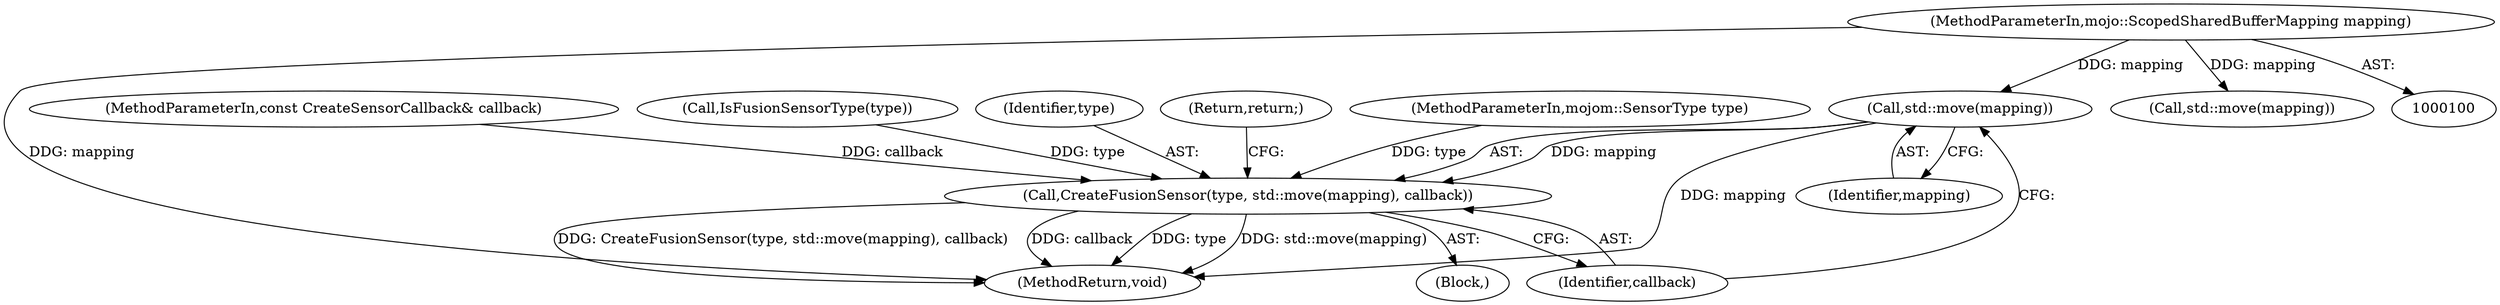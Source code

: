 digraph "1_Chrome_c0c8978849ac57e4ecd613ddc8ff7852a2054734_25@API" {
"1000117" [label="(Call,std::move(mapping))"];
"1000102" [label="(MethodParameterIn,mojo::ScopedSharedBufferMapping mapping)"];
"1000115" [label="(Call,CreateFusionSensor(type, std::move(mapping), callback))"];
"1000102" [label="(MethodParameterIn,mojo::ScopedSharedBufferMapping mapping)"];
"1000103" [label="(MethodParameterIn,const CreateSensorCallback& callback)"];
"1000117" [label="(Call,std::move(mapping))"];
"1000118" [label="(Identifier,mapping)"];
"1000112" [label="(Call,IsFusionSensorType(type))"];
"1000116" [label="(Identifier,type)"];
"1000158" [label="(MethodReturn,void)"];
"1000119" [label="(Identifier,callback)"];
"1000120" [label="(Return,return;)"];
"1000101" [label="(MethodParameterIn,mojom::SensorType type)"];
"1000154" [label="(Call,std::move(mapping))"];
"1000114" [label="(Block,)"];
"1000115" [label="(Call,CreateFusionSensor(type, std::move(mapping), callback))"];
"1000117" -> "1000115"  [label="AST: "];
"1000117" -> "1000118"  [label="CFG: "];
"1000118" -> "1000117"  [label="AST: "];
"1000119" -> "1000117"  [label="CFG: "];
"1000117" -> "1000158"  [label="DDG: mapping"];
"1000117" -> "1000115"  [label="DDG: mapping"];
"1000102" -> "1000117"  [label="DDG: mapping"];
"1000102" -> "1000100"  [label="AST: "];
"1000102" -> "1000158"  [label="DDG: mapping"];
"1000102" -> "1000154"  [label="DDG: mapping"];
"1000115" -> "1000114"  [label="AST: "];
"1000115" -> "1000119"  [label="CFG: "];
"1000116" -> "1000115"  [label="AST: "];
"1000119" -> "1000115"  [label="AST: "];
"1000120" -> "1000115"  [label="CFG: "];
"1000115" -> "1000158"  [label="DDG: std::move(mapping)"];
"1000115" -> "1000158"  [label="DDG: CreateFusionSensor(type, std::move(mapping), callback)"];
"1000115" -> "1000158"  [label="DDG: callback"];
"1000115" -> "1000158"  [label="DDG: type"];
"1000112" -> "1000115"  [label="DDG: type"];
"1000101" -> "1000115"  [label="DDG: type"];
"1000103" -> "1000115"  [label="DDG: callback"];
}
